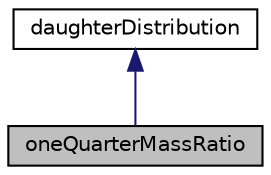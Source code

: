 digraph "oneQuarterMassRatio"
{
  bgcolor="transparent";
  edge [fontname="Helvetica",fontsize="10",labelfontname="Helvetica",labelfontsize="10"];
  node [fontname="Helvetica",fontsize="10",shape=record];
  Node1 [label="oneQuarterMassRatio",height=0.2,width=0.4,color="black", fillcolor="grey75", style="filled" fontcolor="black"];
  Node2 -> Node1 [dir="back",color="midnightblue",fontsize="10",style="solid",fontname="Helvetica"];
  Node2 [label="daughterDistribution",height=0.2,width=0.4,color="black",URL="$d4/dee/a00008.html",tooltip="Abstract class for the daughter distribution of fragments in breakup processes. "];
}
